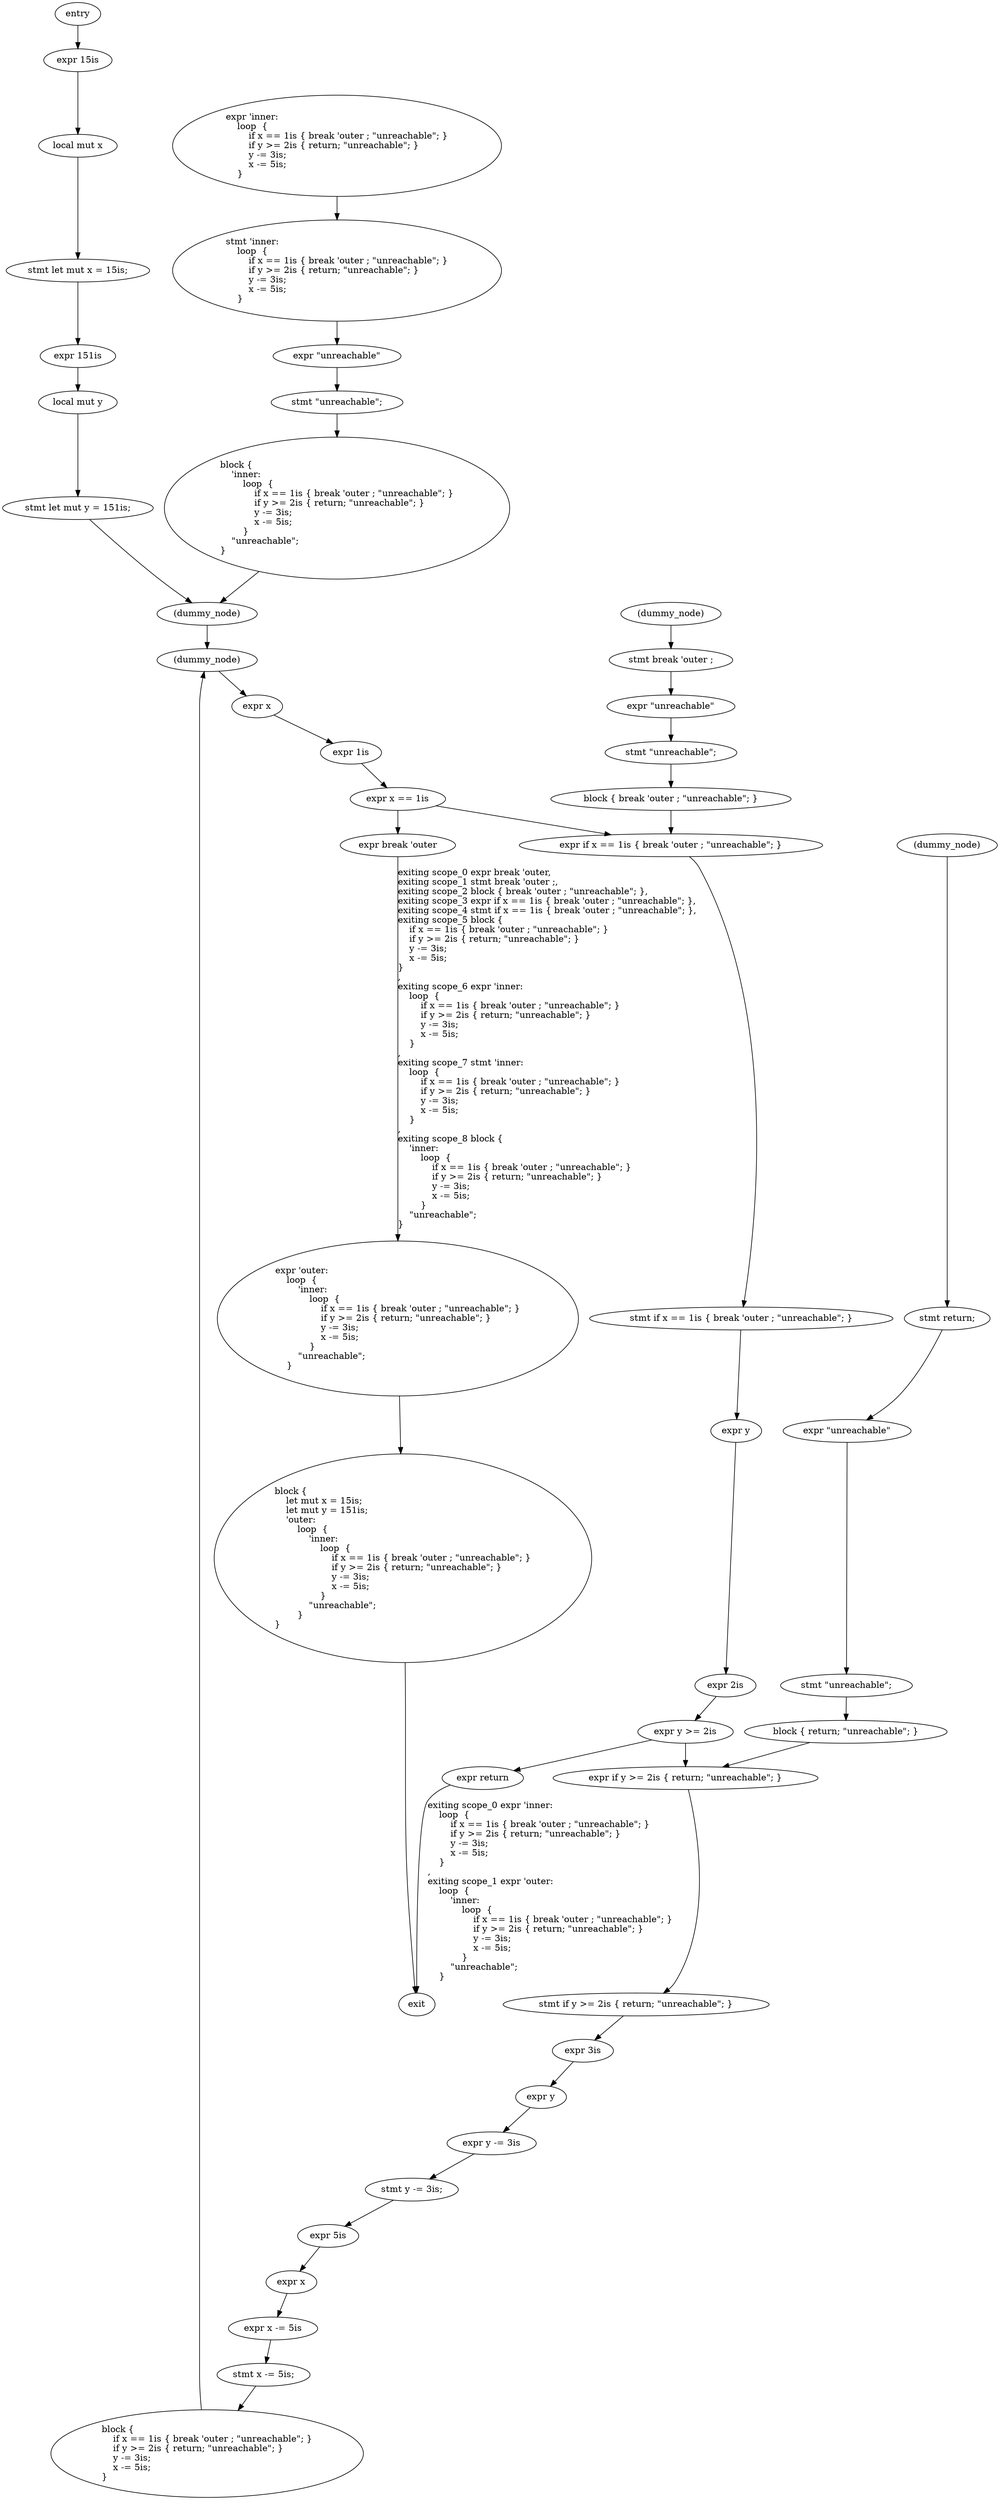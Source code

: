 digraph block {
    N0[label="entry"];
    N1[label="exit"];
    N2[label="expr 15is"];
    N3[label="local mut x"];
    N4[label="stmt let mut x = 15is;"];
    N5[label="expr 151is"];
    N6[label="local mut y"];
    N7[label="stmt let mut y = 151is;"];
    N8[label="(dummy_node)"];
    N9[label="expr \'outer:\l    loop  {\l        \'inner:\l            loop  {\l                if x == 1is { break \'outer ; \"unreachable\"; }\l                if y >= 2is { return; \"unreachable\"; }\l                y -= 3is;\l                x -= 5is;\l            }\l        \"unreachable\";\l    }\l"];
    N10[label="(dummy_node)"];
    N11[label="expr \'inner:\l    loop  {\l        if x == 1is { break \'outer ; \"unreachable\"; }\l        if y >= 2is { return; \"unreachable\"; }\l        y -= 3is;\l        x -= 5is;\l    }\l"];
    N12[label="expr x"];
    N13[label="expr 1is"];
    N14[label="expr x == 1is"];
    N15[label="expr break \'outer"];
    N16[label="(dummy_node)"];
    N17[label="stmt break \'outer ;"];
    N18[label="expr \"unreachable\""];
    N19[label="stmt \"unreachable\";"];
    N20[label="block { break \'outer ; \"unreachable\"; }"];
    N21[label="expr if x == 1is { break \'outer ; \"unreachable\"; }"];
    N22[label="stmt if x == 1is { break \'outer ; \"unreachable\"; }"];
    N23[label="expr y"];
    N24[label="expr 2is"];
    N25[label="expr y >= 2is"];
    N26[label="expr return"];
    N27[label="(dummy_node)"];
    N28[label="stmt return;"];
    N29[label="expr \"unreachable\""];
    N30[label="stmt \"unreachable\";"];
    N31[label="block { return; \"unreachable\"; }"];
    N32[label="expr if y >= 2is { return; \"unreachable\"; }"];
    N33[label="stmt if y >= 2is { return; \"unreachable\"; }"];
    N34[label="expr 3is"];
    N35[label="expr y"];
    N36[label="expr y -= 3is"];
    N37[label="stmt y -= 3is;"];
    N38[label="expr 5is"];
    N39[label="expr x"];
    N40[label="expr x -= 5is"];
    N41[label="stmt x -= 5is;"];
    N42[label="block {\l    if x == 1is { break \'outer ; \"unreachable\"; }\l    if y >= 2is { return; \"unreachable\"; }\l    y -= 3is;\l    x -= 5is;\l}\l"];
    N43[label="stmt \'inner:\l    loop  {\l        if x == 1is { break \'outer ; \"unreachable\"; }\l        if y >= 2is { return; \"unreachable\"; }\l        y -= 3is;\l        x -= 5is;\l    }\l"];
    N44[label="expr \"unreachable\""];
    N45[label="stmt \"unreachable\";"];
    N46[label="block {\l    \'inner:\l        loop  {\l            if x == 1is { break \'outer ; \"unreachable\"; }\l            if y >= 2is { return; \"unreachable\"; }\l            y -= 3is;\l            x -= 5is;\l        }\l    \"unreachable\";\l}\l"];
    N47[label="block {\l    let mut x = 15is;\l    let mut y = 151is;\l    \'outer:\l        loop  {\l            \'inner:\l                loop  {\l                    if x == 1is { break \'outer ; \"unreachable\"; }\l                    if y >= 2is { return; \"unreachable\"; }\l                    y -= 3is;\l                    x -= 5is;\l                }\l            \"unreachable\";\l        }\l}\l"];
    N0 -> N2;
    N2 -> N3;
    N3 -> N4;
    N4 -> N5;
    N5 -> N6;
    N6 -> N7;
    N7 -> N8;
    N8 -> N10;
    N10 -> N12;
    N12 -> N13;
    N13 -> N14;
    N14 -> N15;
    N15 -> N9[label="exiting scope_0 expr break \'outer,\lexiting scope_1 stmt break \'outer ;,\lexiting scope_2 block { break \'outer ; \"unreachable\"; },\lexiting scope_3 expr if x == 1is { break \'outer ; \"unreachable\"; },\lexiting scope_4 stmt if x == 1is { break \'outer ; \"unreachable\"; },\lexiting scope_5 block {\l    if x == 1is { break \'outer ; \"unreachable\"; }\l    if y >= 2is { return; \"unreachable\"; }\l    y -= 3is;\l    x -= 5is;\l}\l,\lexiting scope_6 expr \'inner:\l    loop  {\l        if x == 1is { break \'outer ; \"unreachable\"; }\l        if y >= 2is { return; \"unreachable\"; }\l        y -= 3is;\l        x -= 5is;\l    }\l,\lexiting scope_7 stmt \'inner:\l    loop  {\l        if x == 1is { break \'outer ; \"unreachable\"; }\l        if y >= 2is { return; \"unreachable\"; }\l        y -= 3is;\l        x -= 5is;\l    }\l,\lexiting scope_8 block {\l    \'inner:\l        loop  {\l            if x == 1is { break \'outer ; \"unreachable\"; }\l            if y >= 2is { return; \"unreachable\"; }\l            y -= 3is;\l            x -= 5is;\l        }\l    \"unreachable\";\l}\l"];
    N16 -> N17;
    N17 -> N18;
    N18 -> N19;
    N19 -> N20;
    N14 -> N21;
    N20 -> N21;
    N21 -> N22;
    N22 -> N23;
    N23 -> N24;
    N24 -> N25;
    N25 -> N26;
    N26 -> N1[label="exiting scope_0 expr \'inner:\l    loop  {\l        if x == 1is { break \'outer ; \"unreachable\"; }\l        if y >= 2is { return; \"unreachable\"; }\l        y -= 3is;\l        x -= 5is;\l    }\l,\lexiting scope_1 expr \'outer:\l    loop  {\l        \'inner:\l            loop  {\l                if x == 1is { break \'outer ; \"unreachable\"; }\l                if y >= 2is { return; \"unreachable\"; }\l                y -= 3is;\l                x -= 5is;\l            }\l        \"unreachable\";\l    }\l"];
    N27 -> N28;
    N28 -> N29;
    N29 -> N30;
    N30 -> N31;
    N25 -> N32;
    N31 -> N32;
    N32 -> N33;
    N33 -> N34;
    N34 -> N35;
    N35 -> N36;
    N36 -> N37;
    N37 -> N38;
    N38 -> N39;
    N39 -> N40;
    N40 -> N41;
    N41 -> N42;
    N42 -> N10;
    N11 -> N43;
    N43 -> N44;
    N44 -> N45;
    N45 -> N46;
    N46 -> N8;
    N9 -> N47;
    N47 -> N1;
}
